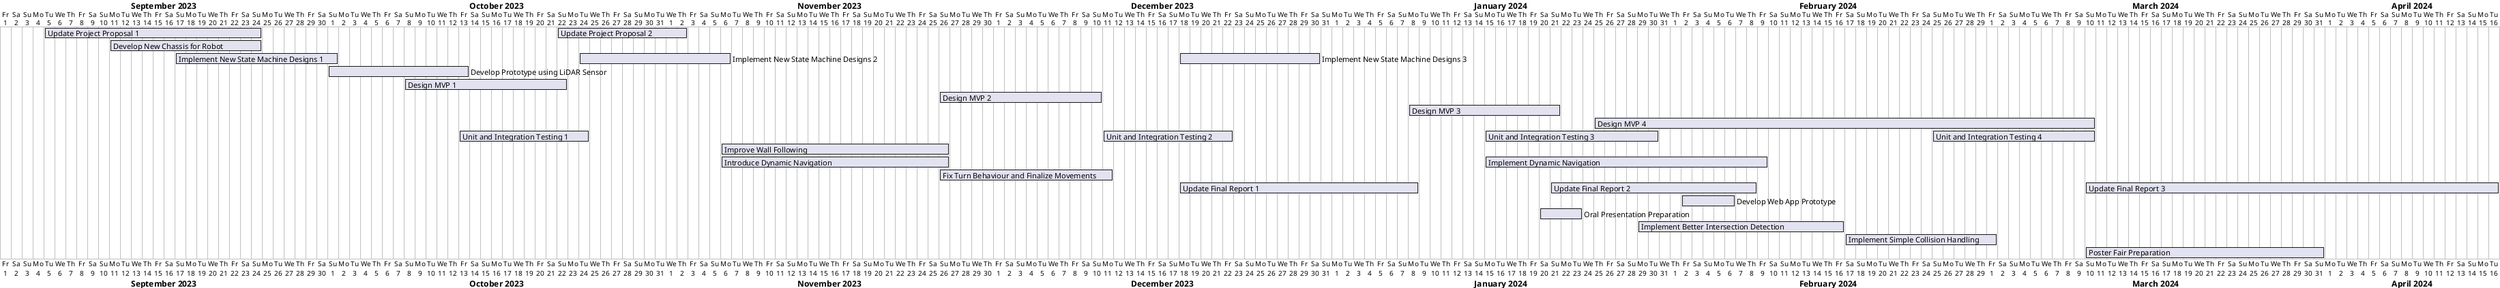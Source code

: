 @startgantt gantt_chart
Project starts 2023-09-01
[Update Project Proposal 1] starts 2023-09-05 and ends 2023-09-24
[Update Project Proposal 2] starts 2023-10-22 and ends 2023-11-02
[Develop New Chassis for Robot] starts 2023-09-11 and ends 2023-09-24
[Implement New State Machine Designs 1] starts 2023-09-17 and ends 2023-10-01
[Implement New State Machine Designs 2] starts 2023-10-24 and ends 2023-11-06
[Implement New State Machine Designs 3] starts 2023-12-18 and ends 2023-12-30
[Develop Prototype using LiDAR Sensor] starts 2023-10-01 and ends 2023-10-13
[Design MVP 1] starts 2023-10-08 and ends 2023-10-22
[Design MVP 2] starts 2023-11-26 and ends 2023-12-10
[Design MVP 3] starts 2024-01-08 and ends 2024-01-21
[Design MVP 4] starts 2024-01-25 and ends 2024-03-10
[Unit and Integration Testing 1] starts 2023-10-13 and ends 2023-10-24
[Unit and Integration Testing 2] starts 2023-12-11 and ends 2023-12-22
[Unit and Integration Testing 3] starts 2024-01-15 and ends 2024-01-30
[Unit and Integration Testing 4] starts 2024-02-25 and ends 2024-03-10
[Improve Wall Following] starts on 2023-11-06 and ends 2023-11-26
[Introduce Dynamic Navigation] starts on 2023-11-06 and ends 2023-11-26
[Implement Dynamic Navigation] starts on 2024-01-15 and ends 2024-02-09
[Fix Turn Behaviour and Finalize Movements] starts on 2023-11-26 and ends on 2023-12-11
[Update Final Report 1] starts on 2023-12-18 and ends 2024-01-08
[Update Final Report 2] starts on 2024-01-21 and ends 2024-02-08
[Update Final Report 3] starts on 2024-03-10 and ends 2024-04-16
[Develop Web App Prototype] starts on 2024-02-02 and ends 2024-02-06
[Oral Presentation Preparation] starts 2024-01-20 and ends 2024-01-23
[Implement Better Intersection Detection] starts 2024-01-29 and ends 2024-02-16
[Implement Simple Collision Handling] starts 2024-02-17 and ends 2024-03-01
[Poster Fair Preparation] starts 2024-03-10 and ends 2024-03-31

[Update Project Proposal 1] displays on same row as [Update Project Proposal 2]
[Implement New State Machine Designs 1] displays on same row as [Implement New State Machine Designs 2]
[Implement New State Machine Designs 2] displays on same row as [Implement New State Machine Designs 3]
[Unit and Integration Testing 1] displays on same row as [Unit and Integration Testing 2]
[Unit and Integration Testing 2] displays on same row as [Unit and Integration Testing 3]
[Unit and Integration Testing 3] displays on same row as [Unit and Integration Testing 4]
[Introduce Dynamic Navigation] displays on same row as [Implement Dynamic Navigation]
[Update Final Report 1] displays on same row as [Update Final Report 2]
[Update Final Report 2] displays on same row as [Update Final Report 3]
@endgantt

[Poster Fair Preparation]